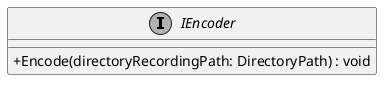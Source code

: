 @startuml
skinparam monochrome true
skinparam classAttributeIconSize 0
!startsub default
interface IEncoder {
    + Encode(directoryRecordingPath: DirectoryPath) : void
}
!endsub
@enduml
